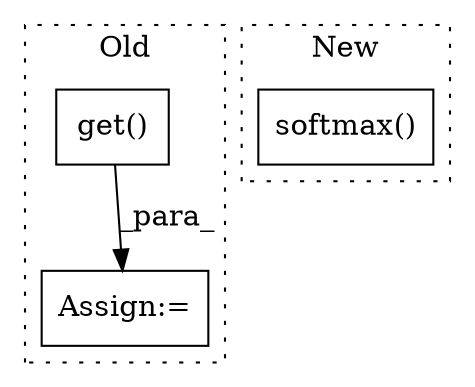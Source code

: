 digraph G {
subgraph cluster0 {
1 [label="get()" a="75" s="3154" l="12" shape="box"];
3 [label="Assign:=" a="68" s="3146" l="8" shape="box"];
label = "Old";
style="dotted";
}
subgraph cluster1 {
2 [label="softmax()" a="75" s="3488" l="11" shape="box"];
label = "New";
style="dotted";
}
1 -> 3 [label="_para_"];
}
